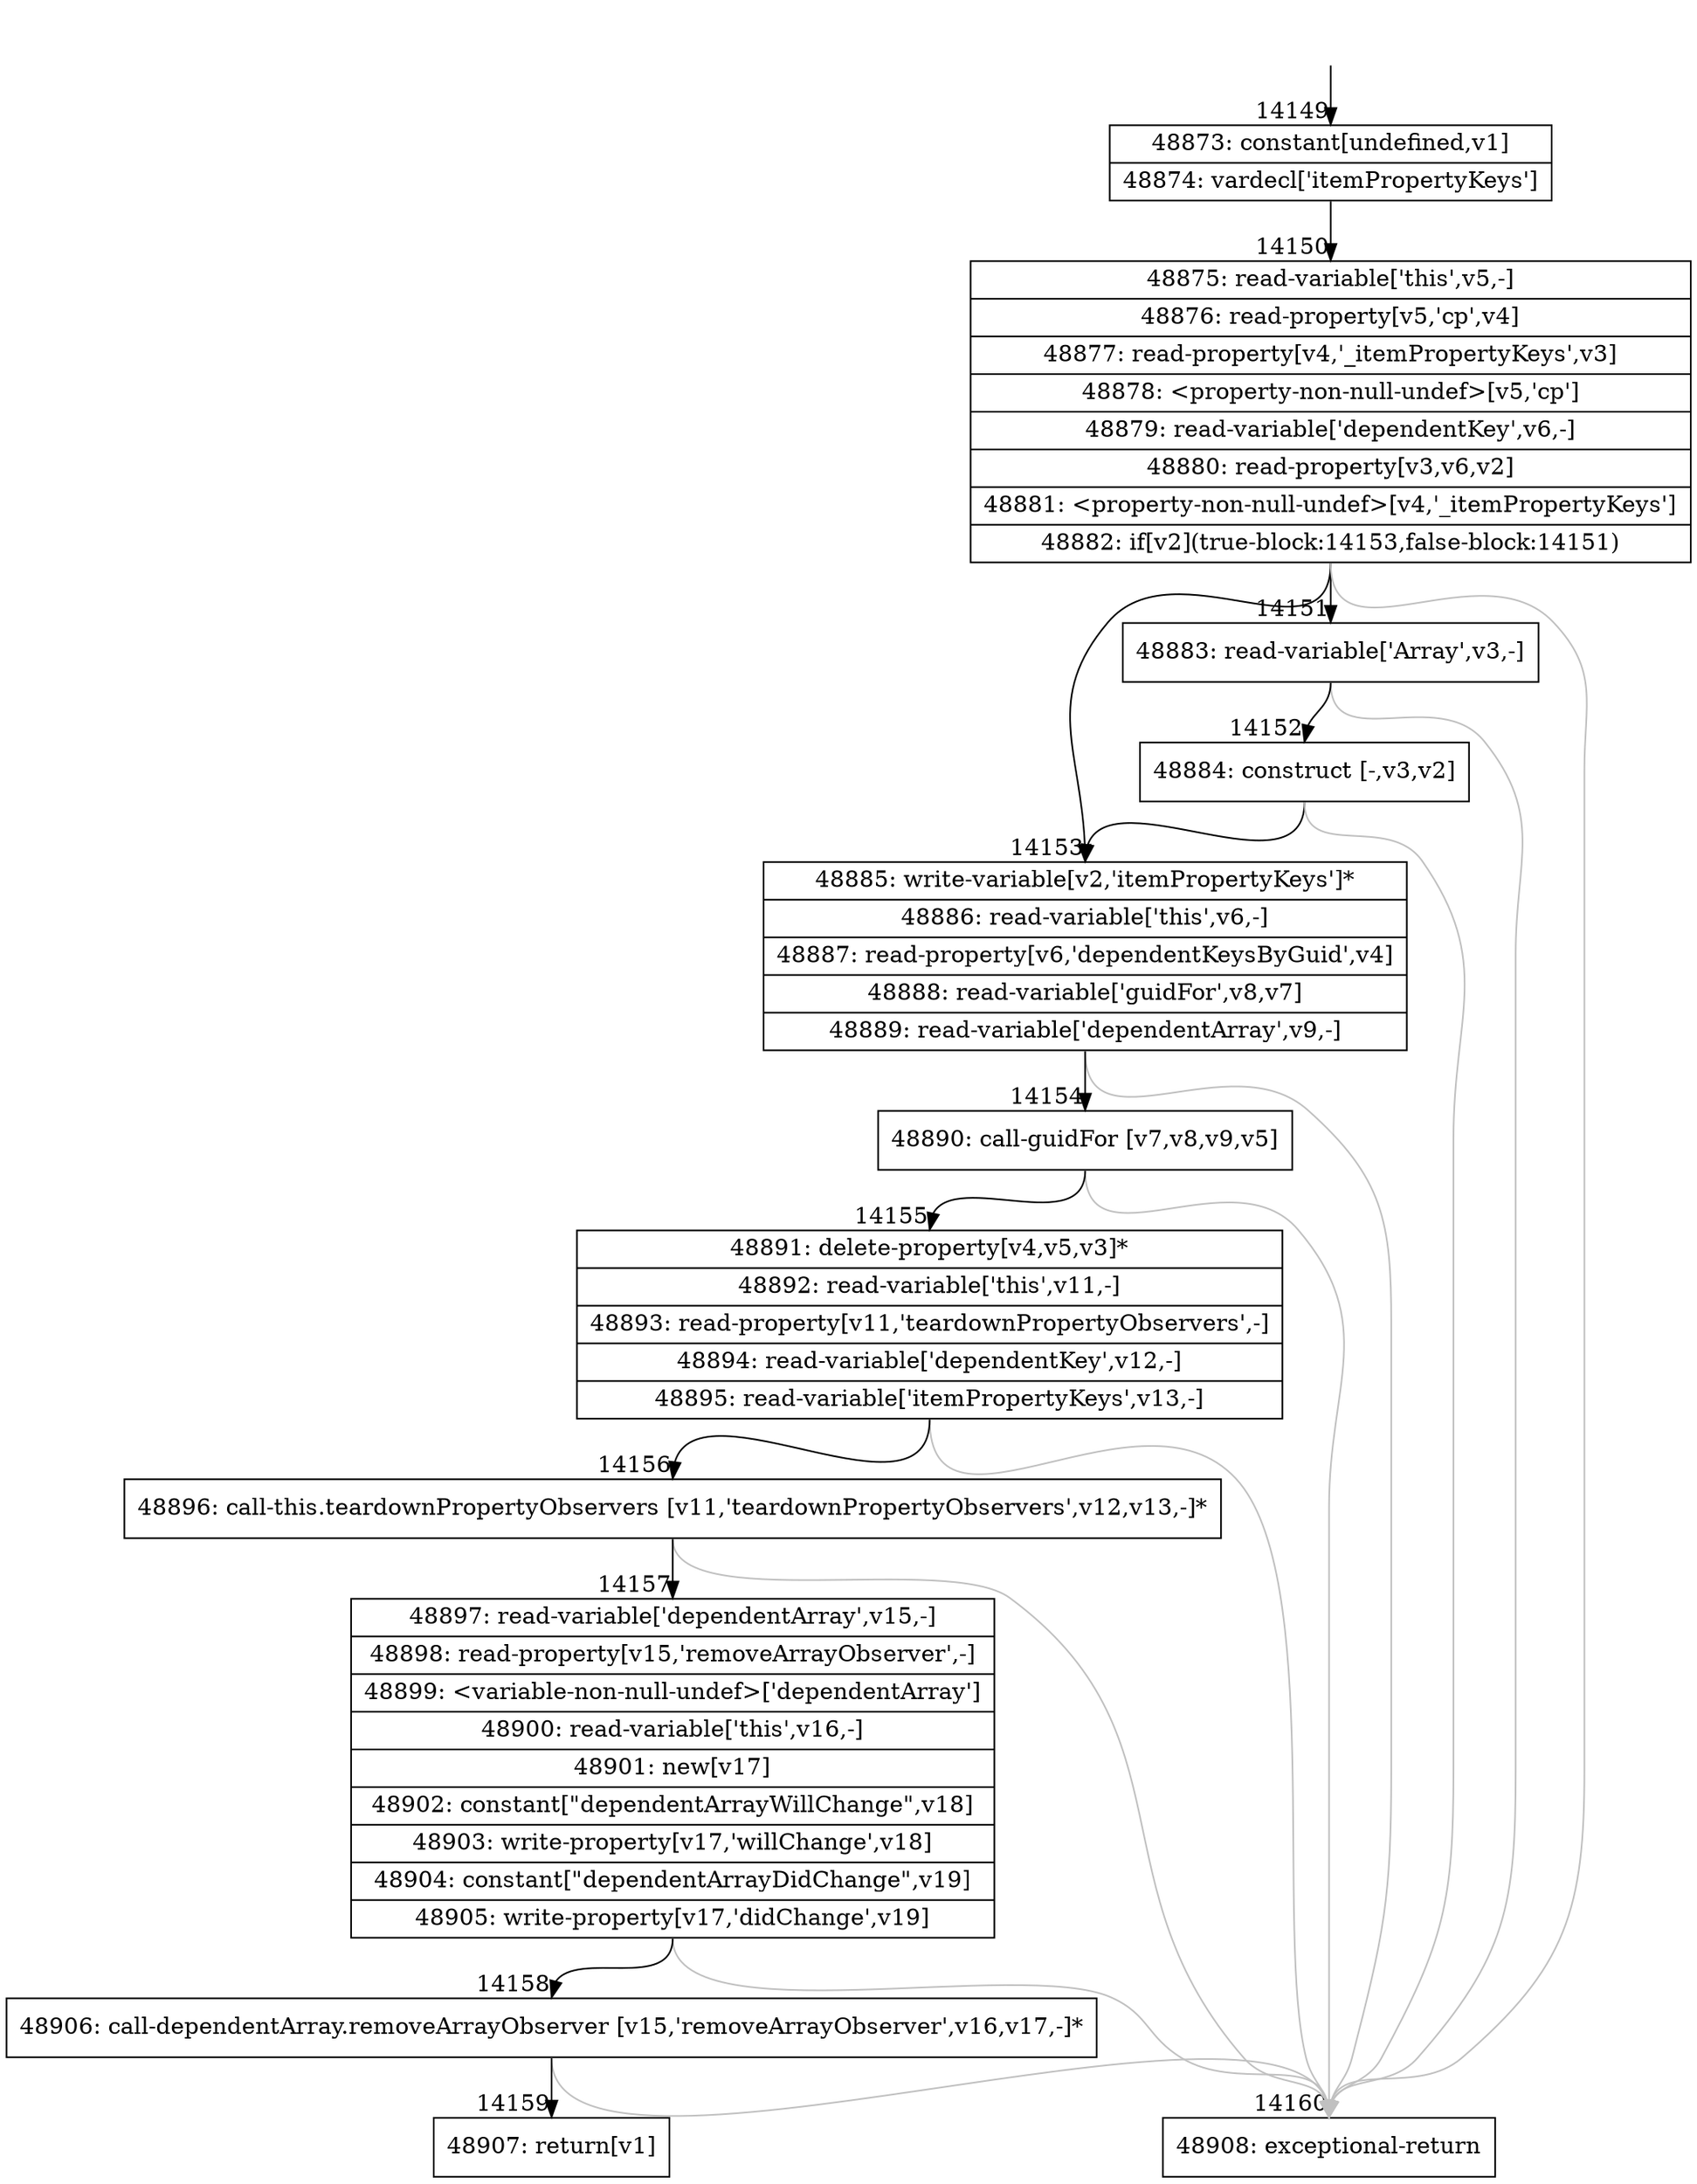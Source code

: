 digraph {
rankdir="TD"
BB_entry1174[shape=none,label=""];
BB_entry1174 -> BB14149 [tailport=s, headport=n, headlabel="    14149"]
BB14149 [shape=record label="{48873: constant[undefined,v1]|48874: vardecl['itemPropertyKeys']}" ] 
BB14149 -> BB14150 [tailport=s, headport=n, headlabel="      14150"]
BB14150 [shape=record label="{48875: read-variable['this',v5,-]|48876: read-property[v5,'cp',v4]|48877: read-property[v4,'_itemPropertyKeys',v3]|48878: \<property-non-null-undef\>[v5,'cp']|48879: read-variable['dependentKey',v6,-]|48880: read-property[v3,v6,v2]|48881: \<property-non-null-undef\>[v4,'_itemPropertyKeys']|48882: if[v2](true-block:14153,false-block:14151)}" ] 
BB14150 -> BB14153 [tailport=s, headport=n, headlabel="      14153"]
BB14150 -> BB14151 [tailport=s, headport=n, headlabel="      14151"]
BB14150 -> BB14160 [tailport=s, headport=n, color=gray, headlabel="      14160"]
BB14151 [shape=record label="{48883: read-variable['Array',v3,-]}" ] 
BB14151 -> BB14152 [tailport=s, headport=n, headlabel="      14152"]
BB14151 -> BB14160 [tailport=s, headport=n, color=gray]
BB14152 [shape=record label="{48884: construct [-,v3,v2]}" ] 
BB14152 -> BB14153 [tailport=s, headport=n]
BB14152 -> BB14160 [tailport=s, headport=n, color=gray]
BB14153 [shape=record label="{48885: write-variable[v2,'itemPropertyKeys']*|48886: read-variable['this',v6,-]|48887: read-property[v6,'dependentKeysByGuid',v4]|48888: read-variable['guidFor',v8,v7]|48889: read-variable['dependentArray',v9,-]}" ] 
BB14153 -> BB14154 [tailport=s, headport=n, headlabel="      14154"]
BB14153 -> BB14160 [tailport=s, headport=n, color=gray]
BB14154 [shape=record label="{48890: call-guidFor [v7,v8,v9,v5]}" ] 
BB14154 -> BB14155 [tailport=s, headport=n, headlabel="      14155"]
BB14154 -> BB14160 [tailport=s, headport=n, color=gray]
BB14155 [shape=record label="{48891: delete-property[v4,v5,v3]*|48892: read-variable['this',v11,-]|48893: read-property[v11,'teardownPropertyObservers',-]|48894: read-variable['dependentKey',v12,-]|48895: read-variable['itemPropertyKeys',v13,-]}" ] 
BB14155 -> BB14156 [tailport=s, headport=n, headlabel="      14156"]
BB14155 -> BB14160 [tailport=s, headport=n, color=gray]
BB14156 [shape=record label="{48896: call-this.teardownPropertyObservers [v11,'teardownPropertyObservers',v12,v13,-]*}" ] 
BB14156 -> BB14157 [tailport=s, headport=n, headlabel="      14157"]
BB14156 -> BB14160 [tailport=s, headport=n, color=gray]
BB14157 [shape=record label="{48897: read-variable['dependentArray',v15,-]|48898: read-property[v15,'removeArrayObserver',-]|48899: \<variable-non-null-undef\>['dependentArray']|48900: read-variable['this',v16,-]|48901: new[v17]|48902: constant[\"dependentArrayWillChange\",v18]|48903: write-property[v17,'willChange',v18]|48904: constant[\"dependentArrayDidChange\",v19]|48905: write-property[v17,'didChange',v19]}" ] 
BB14157 -> BB14158 [tailport=s, headport=n, headlabel="      14158"]
BB14157 -> BB14160 [tailport=s, headport=n, color=gray]
BB14158 [shape=record label="{48906: call-dependentArray.removeArrayObserver [v15,'removeArrayObserver',v16,v17,-]*}" ] 
BB14158 -> BB14159 [tailport=s, headport=n, headlabel="      14159"]
BB14158 -> BB14160 [tailport=s, headport=n, color=gray]
BB14159 [shape=record label="{48907: return[v1]}" ] 
BB14160 [shape=record label="{48908: exceptional-return}" ] 
//#$~ 26302
}
